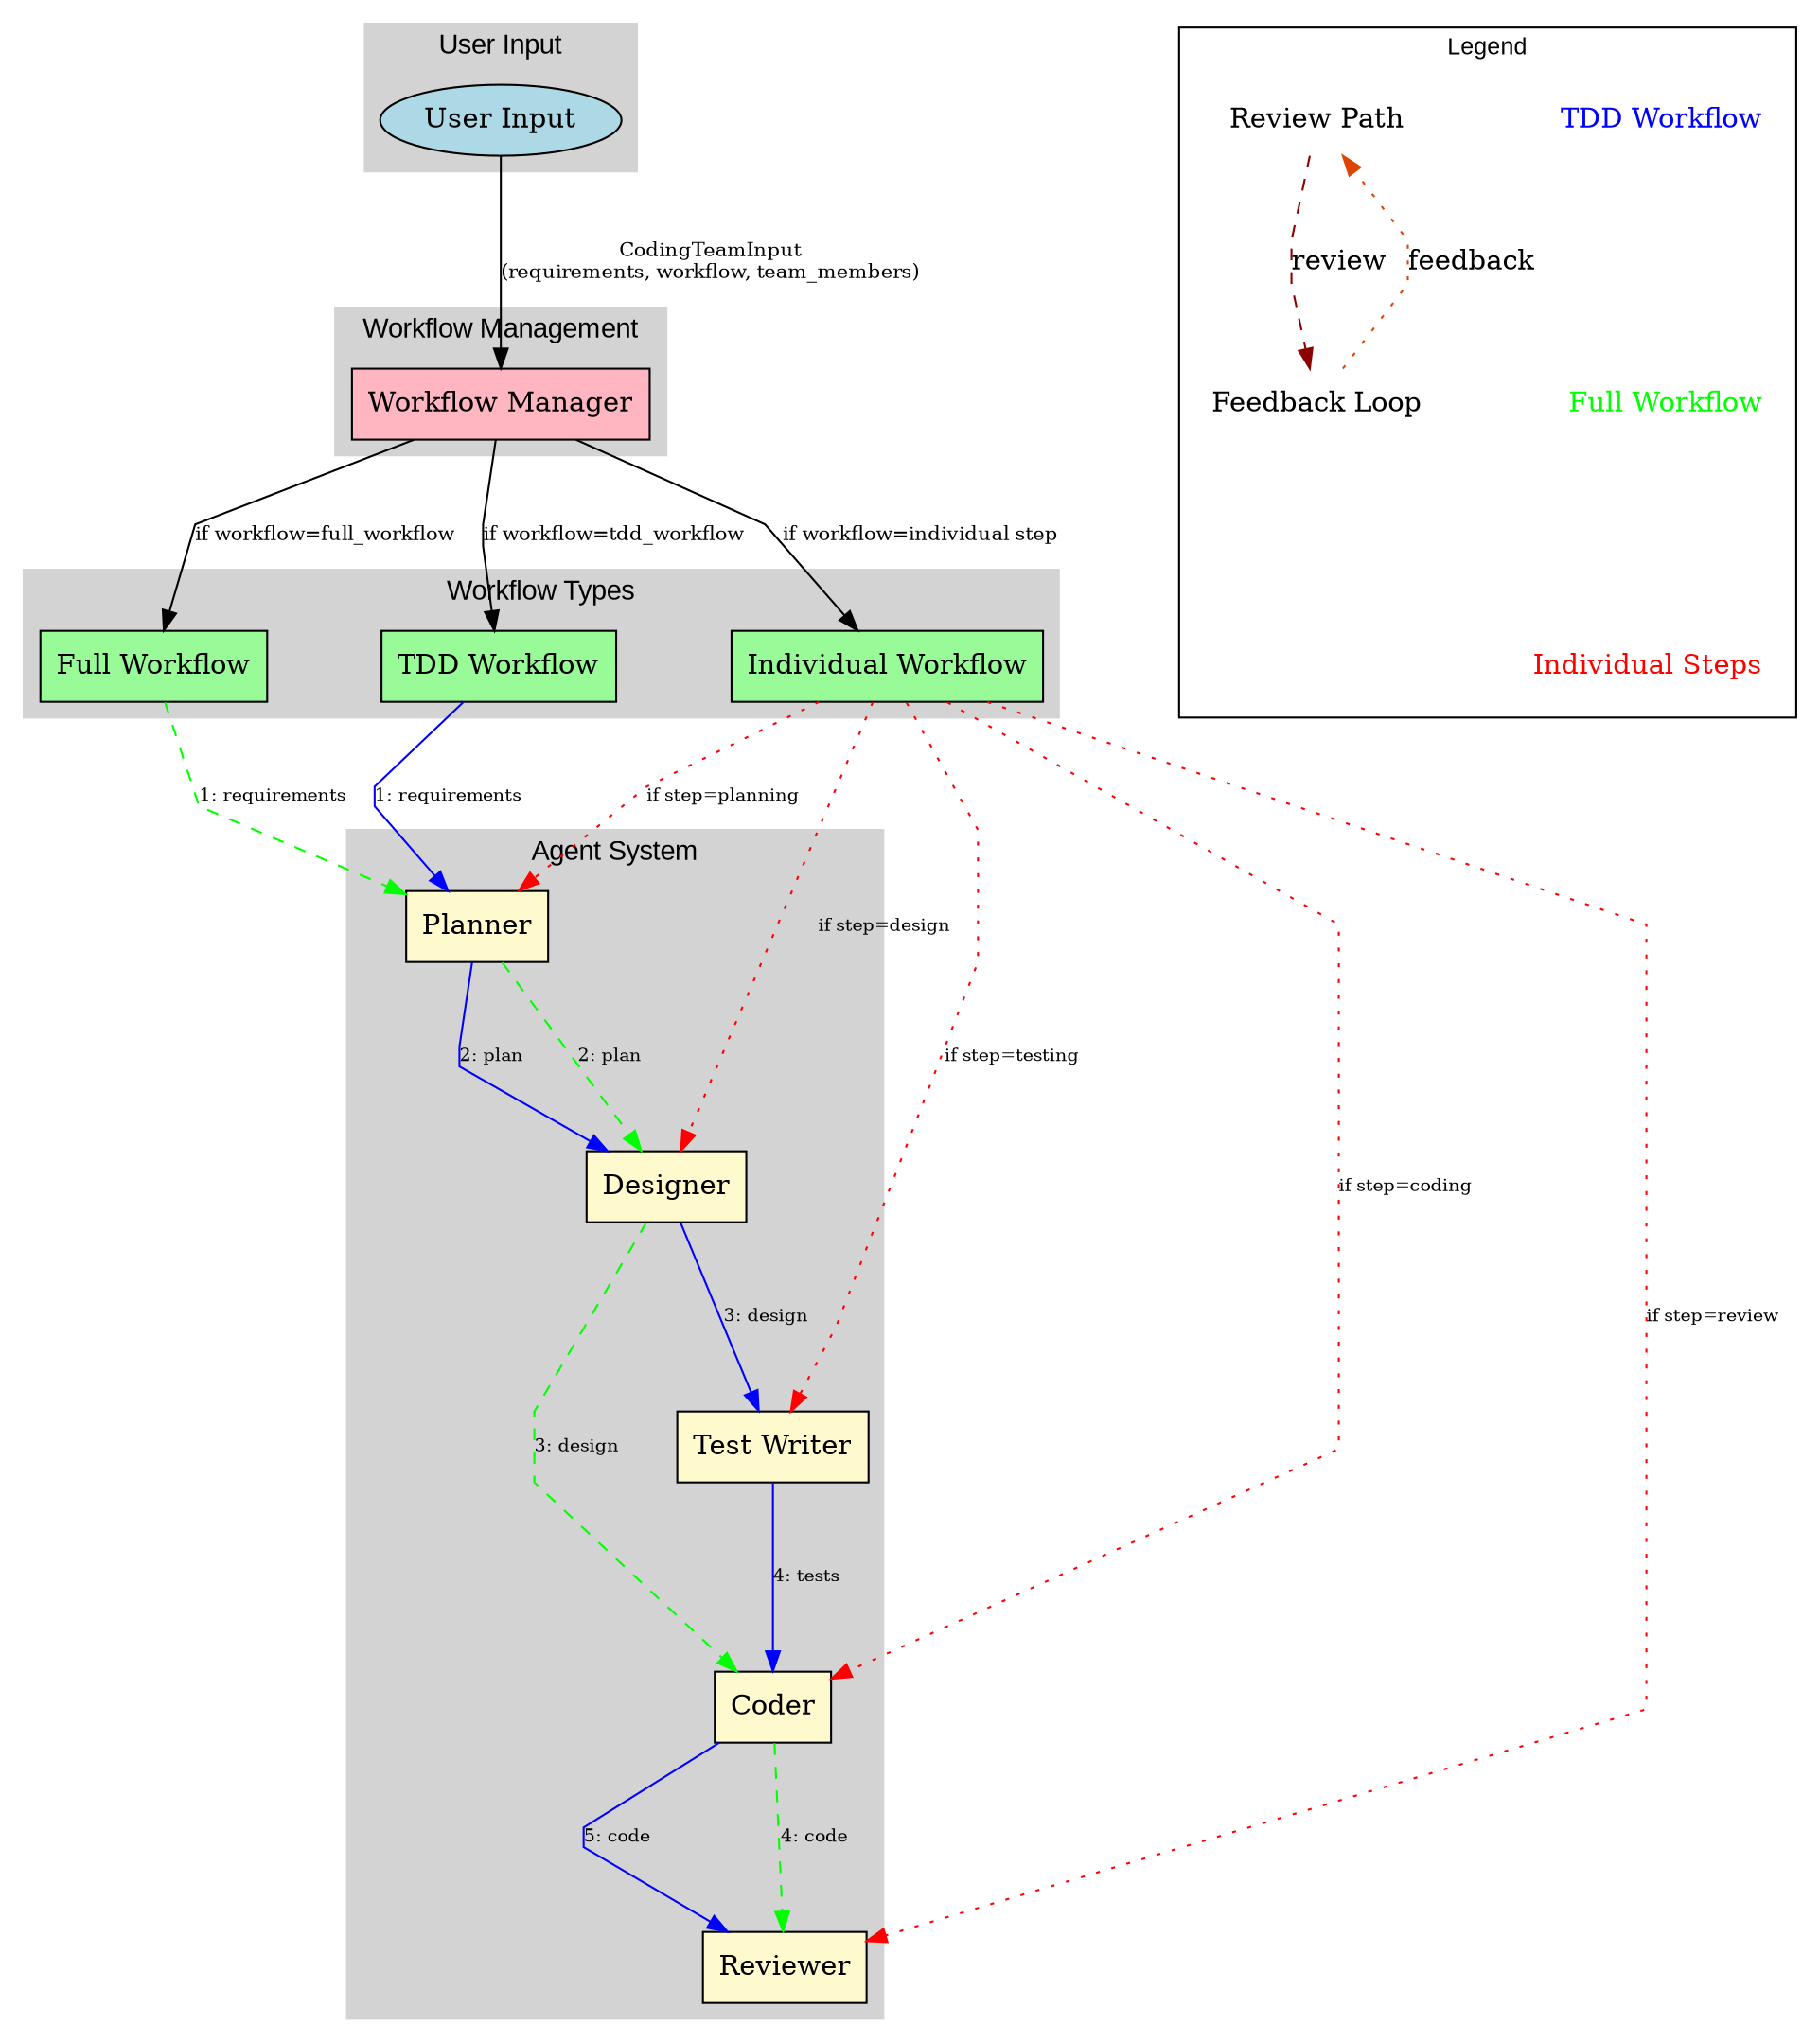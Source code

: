 // Workflow System Overview
digraph {
	graph [fontname=Arial nodesep=0.8 rankdir=TB ranksep=1.2 splines=polyline]
	subgraph cluster_input {
		color=lightgrey label="User Input" style=filled
		input [label="User Input" fillcolor=lightblue shape=ellipse style=filled]
	}
	subgraph cluster_manager {
		color=lightgrey label="Workflow Management" style=filled
		workflow_manager [label="Workflow Manager" fillcolor="#FFB6C1" shape=box style=filled]
	}
	subgraph cluster_workflows {
		color=lightgrey label="Workflow Types" style=filled
		tdd [label="TDD Workflow" fillcolor="#98FB98" shape=box style=filled]
		full [label="Full Workflow" fillcolor="#98FB98" shape=box style=filled]
		individual [label="Individual Workflow" fillcolor="#98FB98" shape=box style=filled]
	}
	subgraph cluster_agents {
		color=lightgrey label="Agent System" style=filled
		planner_agent [label=Planner fillcolor="#FFFACD" shape=box style=filled]
		designer_agent [label=Designer fillcolor="#FFFACD" shape=box style=filled]
		test_writer_agent [label="Test Writer" fillcolor="#FFFACD" shape=box style=filled]
		coder_agent [label=Coder fillcolor="#FFFACD" shape=box style=filled]
		reviewer_agent [label=Reviewer fillcolor="#FFFACD" shape=box style=filled]
	}
	input -> workflow_manager [label="CodingTeamInput
(requirements, workflow, team_members)" fontsize=10]
	workflow_manager -> tdd [label="if workflow=tdd_workflow" fontsize=10]
	workflow_manager -> full [label="if workflow=full_workflow" fontsize=10]
	workflow_manager -> individual [label="if workflow=individual step" fontsize=10]
	tdd -> planner_agent [label="1: requirements" color=blue fontsize=9]
	planner_agent -> designer_agent [label="2: plan" color=blue fontsize=9]
	designer_agent -> test_writer_agent [label="3: design" color=blue fontsize=9]
	test_writer_agent -> coder_agent [label="4: tests" color=blue fontsize=9]
	coder_agent -> reviewer_agent [label="5: code" color=blue fontsize=9]
	full -> planner_agent [label="1: requirements" color=green fontsize=9 style=dashed]
	planner_agent -> designer_agent [label="2: plan" color=green fontsize=9 style=dashed]
	designer_agent -> coder_agent [label="3: design" color=green fontsize=9 style=dashed]
	coder_agent -> reviewer_agent [label="4: code" color=green fontsize=9 style=dashed]
	individual -> planner_agent [label="if step=planning" color=red fontsize=9 style=dotted]
	individual -> designer_agent [label="if step=design" color=red fontsize=9 style=dotted]
	individual -> test_writer_agent [label="if step=testing" color=red fontsize=9 style=dotted]
	individual -> coder_agent [label="if step=coding" color=red fontsize=9 style=dotted]
	individual -> reviewer_agent [label="if step=review" color=red fontsize=9 style=dotted]
	subgraph cluster_legend {
		fontsize=12 label=Legend
		l_tdd [label="TDD Workflow" fontcolor=blue shape=plaintext]
		l_full [label="Full Workflow" fontcolor=green shape=plaintext]
		l_ind [label="Individual Steps" fontcolor=red shape=plaintext]
		l_review [label="Review Path" shape=plaintext]
		l_feedback [label="Feedback Loop" shape=plaintext]
		l_review -> l_feedback [label=review color=darkred style=dashed]
		l_feedback -> l_review [label=feedback color="#DD4400" style=dotted]
		rank=same
		l_tdd -> l_full [style=invis]
		l_full -> l_ind [style=invis]
	}
}
